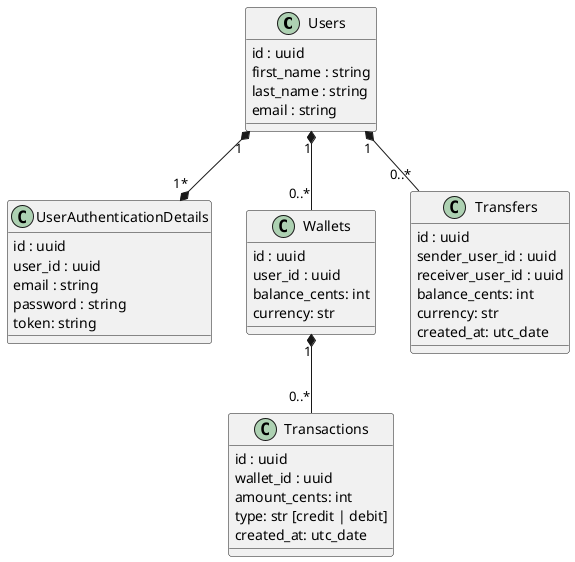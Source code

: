 @startuml
class Users {
  id : uuid
  first_name : string
  last_name : string
  email : string
}

class UserAuthenticationDetails {
  id : uuid
  user_id : uuid
  email : string
  password : string
  token: string
}

class Wallets {
  id : uuid
  user_id : uuid
  balance_cents: int
  currency: str
}

class Transactions {
  id : uuid
  wallet_id : uuid
  amount_cents: int
  type: str [credit | debit]
  created_at: utc_date
}

class Transfers {
  id : uuid
  sender_user_id : uuid
  receiver_user_id : uuid
  balance_cents: int
  currency: str
  created_at: utc_date
}

Users "1" *--* "1*" UserAuthenticationDetails
Users "1" *-- "0..*" Wallets
Users "1" *-- "0..*" Transfers
Wallets "1" *-- "0..*" Transactions

@enduml

